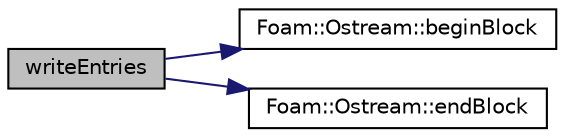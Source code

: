 digraph "writeEntries"
{
  bgcolor="transparent";
  edge [fontname="Helvetica",fontsize="10",labelfontname="Helvetica",labelfontsize="10"];
  node [fontname="Helvetica",fontsize="10",shape=record];
  rankdir="LR";
  Node1 [label="writeEntries",height=0.2,width=0.4,color="black", fillcolor="grey75", style="filled" fontcolor="black"];
  Node1 -> Node2 [color="midnightblue",fontsize="10",style="solid",fontname="Helvetica"];
  Node2 [label="Foam::Ostream::beginBlock",height=0.2,width=0.4,color="black",URL="$classFoam_1_1Ostream.html#a78df3c76fbbbcd5c2a925026bdd9175f",tooltip="Write begin block group with the given name. "];
  Node1 -> Node3 [color="midnightblue",fontsize="10",style="solid",fontname="Helvetica"];
  Node3 [label="Foam::Ostream::endBlock",height=0.2,width=0.4,color="black",URL="$classFoam_1_1Ostream.html#a091a8099f85fc9f5ad1a5c54021e1a64",tooltip="Write end block group. "];
}

